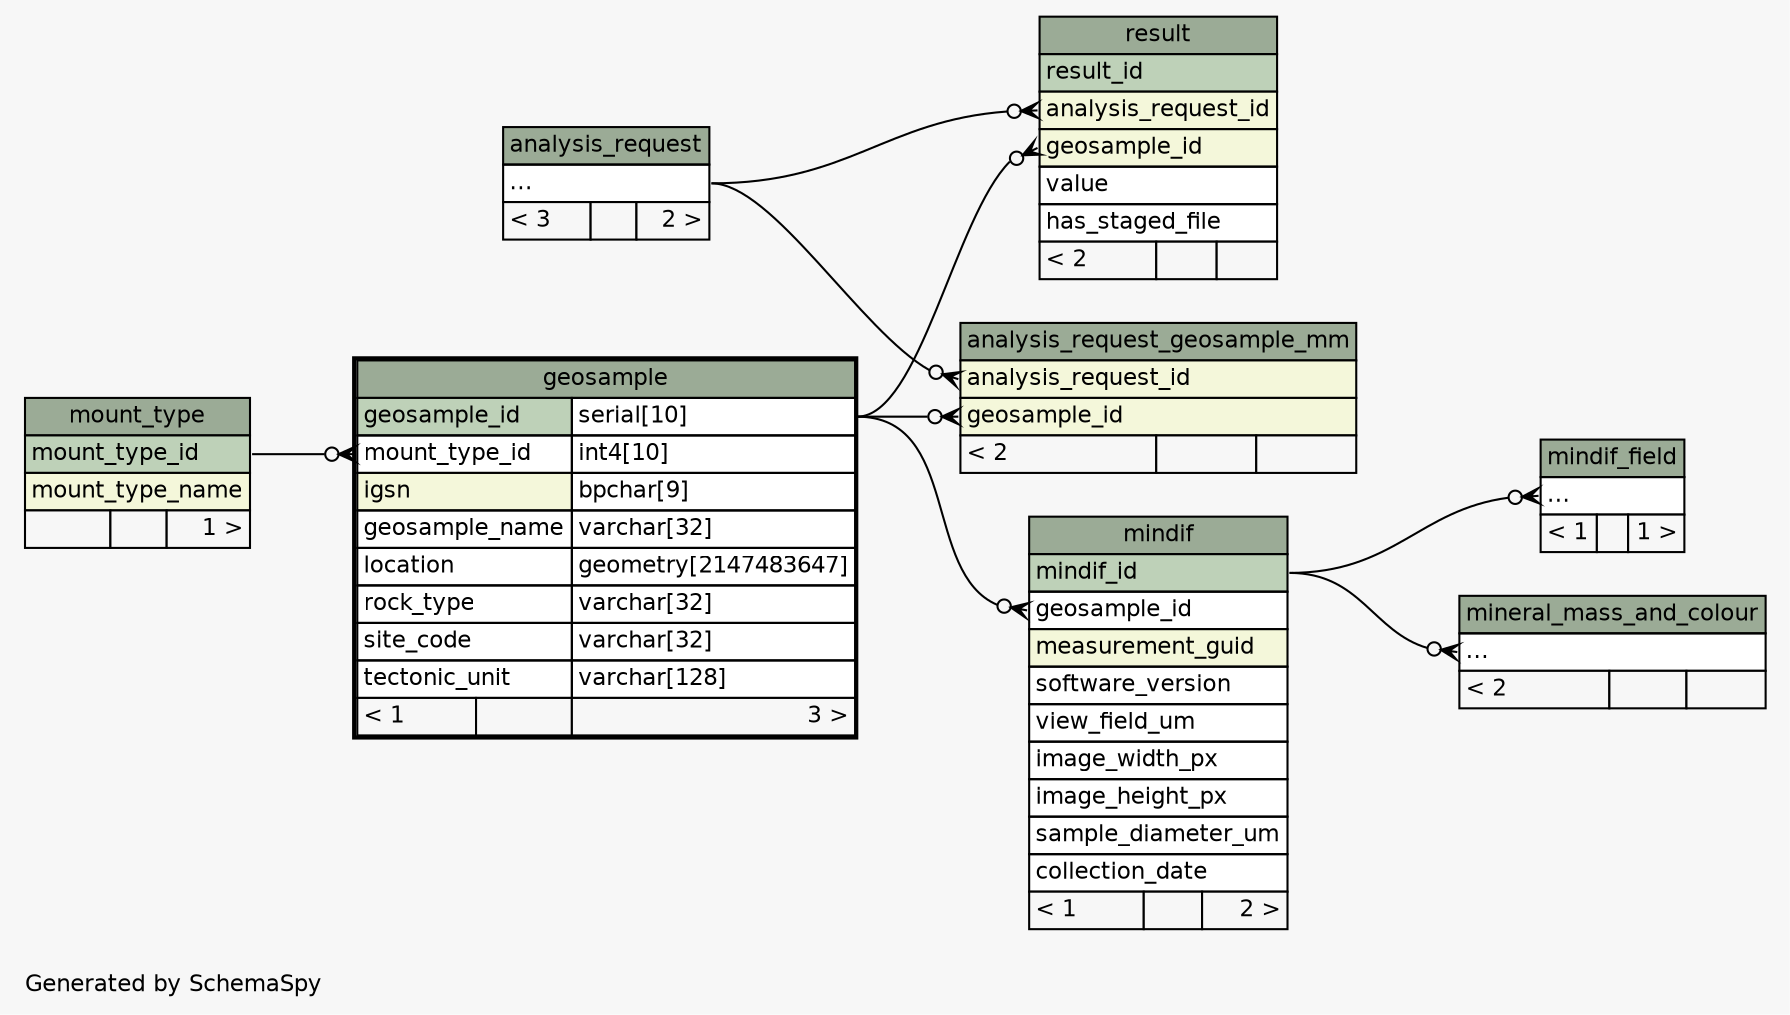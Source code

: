 // dot 2.38.0 on Linux 3.16.0-4-amd64
// SchemaSpy rev 590
digraph "twoDegreesRelationshipsDiagram" {
  graph [
    rankdir="RL"
    bgcolor="#f7f7f7"
    label="\nGenerated by SchemaSpy"
    labeljust="l"
    nodesep="0.18"
    ranksep="0.46"
    fontname="Helvetica"
    fontsize="11"
  ];
  node [
    fontname="Helvetica"
    fontsize="11"
    shape="plaintext"
  ];
  edge [
    arrowsize="0.8"
  ];
  "analysis_request_geosample_mm":"analysis_request_id":w -> "analysis_request":"elipses":e [arrowhead=none dir=back arrowtail=crowodot];
  "analysis_request_geosample_mm":"geosample_id":w -> "geosample":"geosample_id.type":e [arrowhead=none dir=back arrowtail=crowodot];
  "geosample":"mount_type_id":w -> "mount_type":"mount_type_id":e [arrowhead=none dir=back arrowtail=crowodot];
  "mindif":"geosample_id":w -> "geosample":"geosample_id.type":e [arrowhead=none dir=back arrowtail=crowodot];
  "mindif_field":"elipses":w -> "mindif":"mindif_id":e [arrowhead=none dir=back arrowtail=crowodot];
  "mineral_mass_and_colour":"elipses":w -> "mindif":"mindif_id":e [arrowhead=none dir=back arrowtail=crowodot];
  "result":"analysis_request_id":w -> "analysis_request":"elipses":e [arrowhead=none dir=back arrowtail=crowodot];
  "result":"geosample_id":w -> "geosample":"geosample_id.type":e [arrowhead=none dir=back arrowtail=crowodot];
  "analysis_request" [
    label=<
    <TABLE BORDER="0" CELLBORDER="1" CELLSPACING="0" BGCOLOR="#ffffff">
      <TR><TD COLSPAN="3" BGCOLOR="#9bab96" ALIGN="CENTER">analysis_request</TD></TR>
      <TR><TD PORT="elipses" COLSPAN="3" ALIGN="LEFT">...</TD></TR>
      <TR><TD ALIGN="LEFT" BGCOLOR="#f7f7f7">&lt; 3</TD><TD ALIGN="RIGHT" BGCOLOR="#f7f7f7">  </TD><TD ALIGN="RIGHT" BGCOLOR="#f7f7f7">2 &gt;</TD></TR>
    </TABLE>>
    URL="analysis_request.html"
    tooltip="analysis_request"
  ];
  "analysis_request_geosample_mm" [
    label=<
    <TABLE BORDER="0" CELLBORDER="1" CELLSPACING="0" BGCOLOR="#ffffff">
      <TR><TD COLSPAN="3" BGCOLOR="#9bab96" ALIGN="CENTER">analysis_request_geosample_mm</TD></TR>
      <TR><TD PORT="analysis_request_id" COLSPAN="3" BGCOLOR="#f4f7da" ALIGN="LEFT">analysis_request_id</TD></TR>
      <TR><TD PORT="geosample_id" COLSPAN="3" BGCOLOR="#f4f7da" ALIGN="LEFT">geosample_id</TD></TR>
      <TR><TD ALIGN="LEFT" BGCOLOR="#f7f7f7">&lt; 2</TD><TD ALIGN="RIGHT" BGCOLOR="#f7f7f7">  </TD><TD ALIGN="RIGHT" BGCOLOR="#f7f7f7">  </TD></TR>
    </TABLE>>
    URL="analysis_request_geosample_mm.html"
    tooltip="analysis_request_geosample_mm"
  ];
  "geosample" [
    label=<
    <TABLE BORDER="2" CELLBORDER="1" CELLSPACING="0" BGCOLOR="#ffffff">
      <TR><TD COLSPAN="3" BGCOLOR="#9bab96" ALIGN="CENTER">geosample</TD></TR>
      <TR><TD PORT="geosample_id" COLSPAN="2" BGCOLOR="#bed1b8" ALIGN="LEFT">geosample_id</TD><TD PORT="geosample_id.type" ALIGN="LEFT">serial[10]</TD></TR>
      <TR><TD PORT="mount_type_id" COLSPAN="2" ALIGN="LEFT">mount_type_id</TD><TD PORT="mount_type_id.type" ALIGN="LEFT">int4[10]</TD></TR>
      <TR><TD PORT="igsn" COLSPAN="2" BGCOLOR="#f4f7da" ALIGN="LEFT">igsn</TD><TD PORT="igsn.type" ALIGN="LEFT">bpchar[9]</TD></TR>
      <TR><TD PORT="geosample_name" COLSPAN="2" ALIGN="LEFT">geosample_name</TD><TD PORT="geosample_name.type" ALIGN="LEFT">varchar[32]</TD></TR>
      <TR><TD PORT="location" COLSPAN="2" ALIGN="LEFT">location</TD><TD PORT="location.type" ALIGN="LEFT">geometry[2147483647]</TD></TR>
      <TR><TD PORT="rock_type" COLSPAN="2" ALIGN="LEFT">rock_type</TD><TD PORT="rock_type.type" ALIGN="LEFT">varchar[32]</TD></TR>
      <TR><TD PORT="site_code" COLSPAN="2" ALIGN="LEFT">site_code</TD><TD PORT="site_code.type" ALIGN="LEFT">varchar[32]</TD></TR>
      <TR><TD PORT="tectonic_unit" COLSPAN="2" ALIGN="LEFT">tectonic_unit</TD><TD PORT="tectonic_unit.type" ALIGN="LEFT">varchar[128]</TD></TR>
      <TR><TD ALIGN="LEFT" BGCOLOR="#f7f7f7">&lt; 1</TD><TD ALIGN="RIGHT" BGCOLOR="#f7f7f7">  </TD><TD ALIGN="RIGHT" BGCOLOR="#f7f7f7">3 &gt;</TD></TR>
    </TABLE>>
    URL="geosample.html"
    tooltip="geosample"
  ];
  "mindif" [
    label=<
    <TABLE BORDER="0" CELLBORDER="1" CELLSPACING="0" BGCOLOR="#ffffff">
      <TR><TD COLSPAN="3" BGCOLOR="#9bab96" ALIGN="CENTER">mindif</TD></TR>
      <TR><TD PORT="mindif_id" COLSPAN="3" BGCOLOR="#bed1b8" ALIGN="LEFT">mindif_id</TD></TR>
      <TR><TD PORT="geosample_id" COLSPAN="3" ALIGN="LEFT">geosample_id</TD></TR>
      <TR><TD PORT="measurement_guid" COLSPAN="3" BGCOLOR="#f4f7da" ALIGN="LEFT">measurement_guid</TD></TR>
      <TR><TD PORT="software_version" COLSPAN="3" ALIGN="LEFT">software_version</TD></TR>
      <TR><TD PORT="view_field_um" COLSPAN="3" ALIGN="LEFT">view_field_um</TD></TR>
      <TR><TD PORT="image_width_px" COLSPAN="3" ALIGN="LEFT">image_width_px</TD></TR>
      <TR><TD PORT="image_height_px" COLSPAN="3" ALIGN="LEFT">image_height_px</TD></TR>
      <TR><TD PORT="sample_diameter_um" COLSPAN="3" ALIGN="LEFT">sample_diameter_um</TD></TR>
      <TR><TD PORT="collection_date" COLSPAN="3" ALIGN="LEFT">collection_date</TD></TR>
      <TR><TD ALIGN="LEFT" BGCOLOR="#f7f7f7">&lt; 1</TD><TD ALIGN="RIGHT" BGCOLOR="#f7f7f7">  </TD><TD ALIGN="RIGHT" BGCOLOR="#f7f7f7">2 &gt;</TD></TR>
    </TABLE>>
    URL="mindif.html"
    tooltip="mindif"
  ];
  "mindif_field" [
    label=<
    <TABLE BORDER="0" CELLBORDER="1" CELLSPACING="0" BGCOLOR="#ffffff">
      <TR><TD COLSPAN="3" BGCOLOR="#9bab96" ALIGN="CENTER">mindif_field</TD></TR>
      <TR><TD PORT="elipses" COLSPAN="3" ALIGN="LEFT">...</TD></TR>
      <TR><TD ALIGN="LEFT" BGCOLOR="#f7f7f7">&lt; 1</TD><TD ALIGN="RIGHT" BGCOLOR="#f7f7f7">  </TD><TD ALIGN="RIGHT" BGCOLOR="#f7f7f7">1 &gt;</TD></TR>
    </TABLE>>
    URL="mindif_field.html"
    tooltip="mindif_field"
  ];
  "mineral_mass_and_colour" [
    label=<
    <TABLE BORDER="0" CELLBORDER="1" CELLSPACING="0" BGCOLOR="#ffffff">
      <TR><TD COLSPAN="3" BGCOLOR="#9bab96" ALIGN="CENTER">mineral_mass_and_colour</TD></TR>
      <TR><TD PORT="elipses" COLSPAN="3" ALIGN="LEFT">...</TD></TR>
      <TR><TD ALIGN="LEFT" BGCOLOR="#f7f7f7">&lt; 2</TD><TD ALIGN="RIGHT" BGCOLOR="#f7f7f7">  </TD><TD ALIGN="RIGHT" BGCOLOR="#f7f7f7">  </TD></TR>
    </TABLE>>
    URL="mineral_mass_and_colour.html"
    tooltip="mineral_mass_and_colour"
  ];
  "mount_type" [
    label=<
    <TABLE BORDER="0" CELLBORDER="1" CELLSPACING="0" BGCOLOR="#ffffff">
      <TR><TD COLSPAN="3" BGCOLOR="#9bab96" ALIGN="CENTER">mount_type</TD></TR>
      <TR><TD PORT="mount_type_id" COLSPAN="3" BGCOLOR="#bed1b8" ALIGN="LEFT">mount_type_id</TD></TR>
      <TR><TD PORT="mount_type_name" COLSPAN="3" BGCOLOR="#f4f7da" ALIGN="LEFT">mount_type_name</TD></TR>
      <TR><TD ALIGN="LEFT" BGCOLOR="#f7f7f7">  </TD><TD ALIGN="RIGHT" BGCOLOR="#f7f7f7">  </TD><TD ALIGN="RIGHT" BGCOLOR="#f7f7f7">1 &gt;</TD></TR>
    </TABLE>>
    URL="mount_type.html"
    tooltip="mount_type"
  ];
  "result" [
    label=<
    <TABLE BORDER="0" CELLBORDER="1" CELLSPACING="0" BGCOLOR="#ffffff">
      <TR><TD COLSPAN="3" BGCOLOR="#9bab96" ALIGN="CENTER">result</TD></TR>
      <TR><TD PORT="result_id" COLSPAN="3" BGCOLOR="#bed1b8" ALIGN="LEFT">result_id</TD></TR>
      <TR><TD PORT="analysis_request_id" COLSPAN="3" BGCOLOR="#f4f7da" ALIGN="LEFT">analysis_request_id</TD></TR>
      <TR><TD PORT="geosample_id" COLSPAN="3" BGCOLOR="#f4f7da" ALIGN="LEFT">geosample_id</TD></TR>
      <TR><TD PORT="value" COLSPAN="3" ALIGN="LEFT">value</TD></TR>
      <TR><TD PORT="has_staged_file" COLSPAN="3" ALIGN="LEFT">has_staged_file</TD></TR>
      <TR><TD ALIGN="LEFT" BGCOLOR="#f7f7f7">&lt; 2</TD><TD ALIGN="RIGHT" BGCOLOR="#f7f7f7">  </TD><TD ALIGN="RIGHT" BGCOLOR="#f7f7f7">  </TD></TR>
    </TABLE>>
    URL="result.html"
    tooltip="result"
  ];
}
